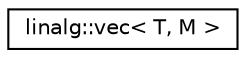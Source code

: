 digraph "Graphical Class Hierarchy"
{
  edge [fontname="Helvetica",fontsize="10",labelfontname="Helvetica",labelfontsize="10"];
  node [fontname="Helvetica",fontsize="10",shape=record];
  rankdir="LR";
  Node1 [label="linalg::vec\< T, M \>",height=0.2,width=0.4,color="black", fillcolor="white", style="filled",URL="$structlinalg_1_1vec.html"];
}
